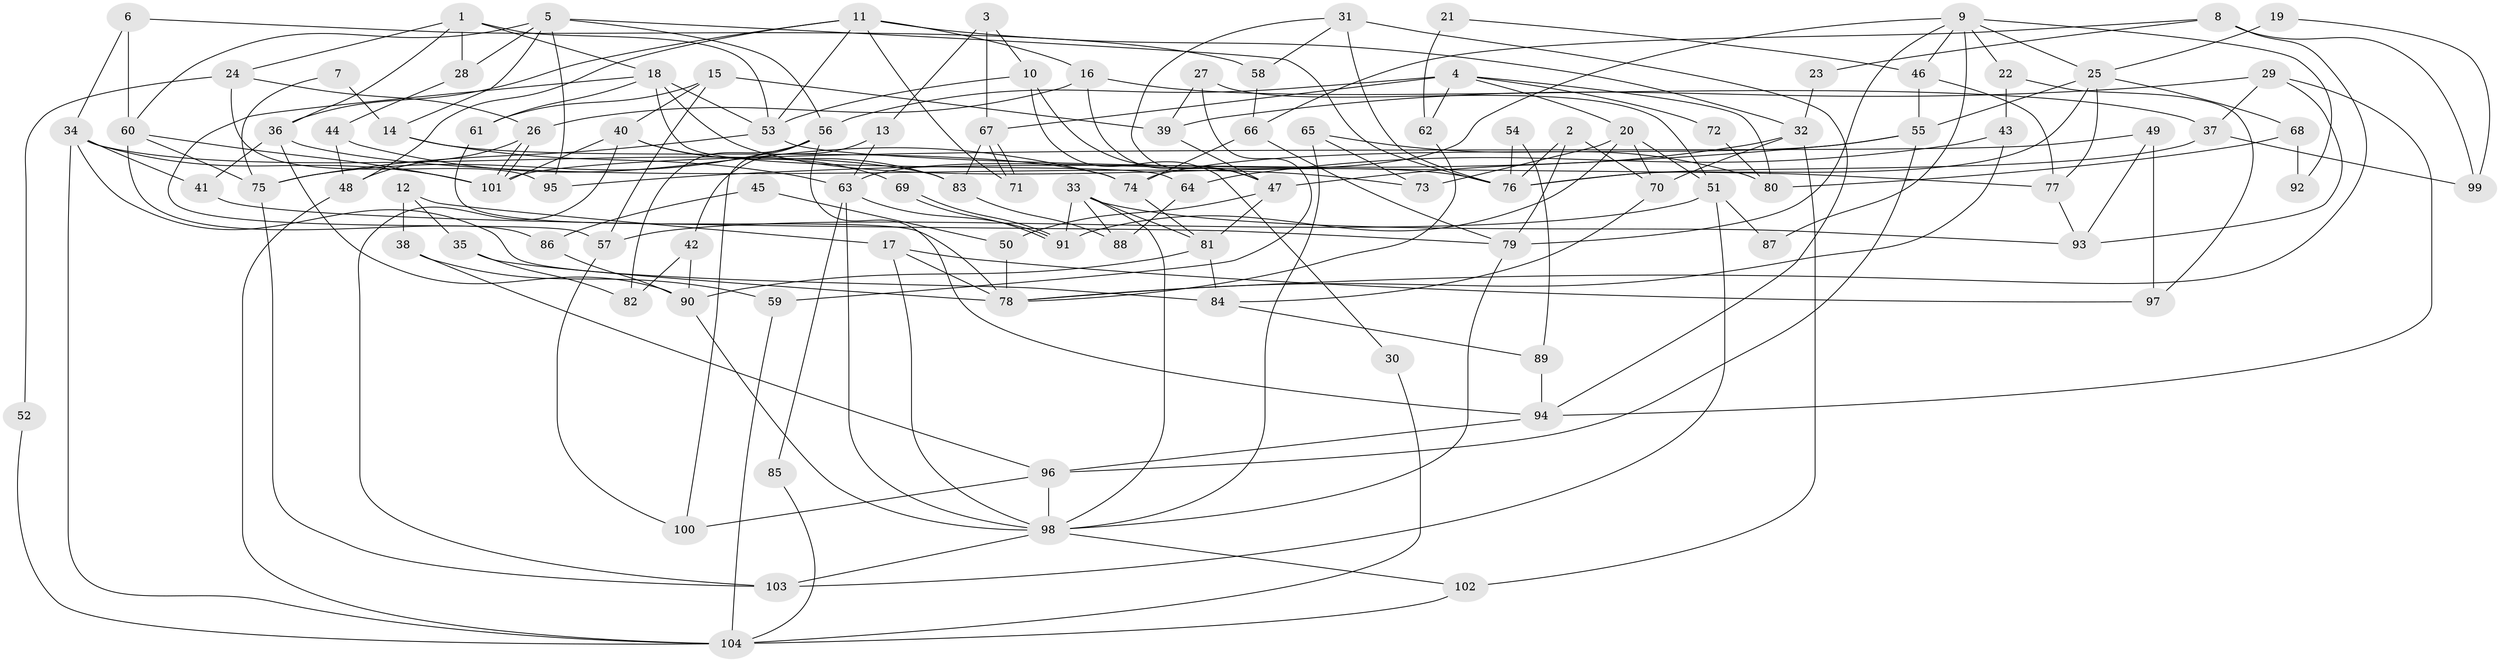 // coarse degree distribution, {9: 0.031746031746031744, 10: 0.015873015873015872, 7: 0.1111111111111111, 4: 0.14285714285714285, 3: 0.2698412698412698, 8: 0.047619047619047616, 13: 0.015873015873015872, 5: 0.1111111111111111, 6: 0.07936507936507936, 2: 0.14285714285714285, 12: 0.031746031746031744}
// Generated by graph-tools (version 1.1) at 2025/50/03/04/25 22:50:52]
// undirected, 104 vertices, 208 edges
graph export_dot {
  node [color=gray90,style=filled];
  1;
  2;
  3;
  4;
  5;
  6;
  7;
  8;
  9;
  10;
  11;
  12;
  13;
  14;
  15;
  16;
  17;
  18;
  19;
  20;
  21;
  22;
  23;
  24;
  25;
  26;
  27;
  28;
  29;
  30;
  31;
  32;
  33;
  34;
  35;
  36;
  37;
  38;
  39;
  40;
  41;
  42;
  43;
  44;
  45;
  46;
  47;
  48;
  49;
  50;
  51;
  52;
  53;
  54;
  55;
  56;
  57;
  58;
  59;
  60;
  61;
  62;
  63;
  64;
  65;
  66;
  67;
  68;
  69;
  70;
  71;
  72;
  73;
  74;
  75;
  76;
  77;
  78;
  79;
  80;
  81;
  82;
  83;
  84;
  85;
  86;
  87;
  88;
  89;
  90;
  91;
  92;
  93;
  94;
  95;
  96;
  97;
  98;
  99;
  100;
  101;
  102;
  103;
  104;
  1 -- 53;
  1 -- 28;
  1 -- 18;
  1 -- 24;
  1 -- 36;
  2 -- 70;
  2 -- 76;
  2 -- 79;
  3 -- 10;
  3 -- 67;
  3 -- 13;
  4 -- 20;
  4 -- 56;
  4 -- 62;
  4 -- 67;
  4 -- 72;
  4 -- 80;
  5 -- 95;
  5 -- 14;
  5 -- 28;
  5 -- 56;
  5 -- 60;
  5 -- 76;
  6 -- 60;
  6 -- 34;
  6 -- 58;
  7 -- 14;
  7 -- 75;
  8 -- 66;
  8 -- 78;
  8 -- 23;
  8 -- 99;
  9 -- 63;
  9 -- 46;
  9 -- 22;
  9 -- 25;
  9 -- 79;
  9 -- 87;
  9 -- 92;
  10 -- 47;
  10 -- 53;
  10 -- 30;
  11 -- 36;
  11 -- 53;
  11 -- 16;
  11 -- 32;
  11 -- 48;
  11 -- 71;
  12 -- 38;
  12 -- 17;
  12 -- 35;
  13 -- 63;
  13 -- 42;
  14 -- 63;
  14 -- 74;
  15 -- 57;
  15 -- 40;
  15 -- 39;
  15 -- 61;
  16 -- 47;
  16 -- 26;
  16 -- 37;
  17 -- 98;
  17 -- 78;
  17 -- 97;
  18 -- 64;
  18 -- 53;
  18 -- 57;
  18 -- 61;
  18 -- 76;
  19 -- 99;
  19 -- 25;
  20 -- 70;
  20 -- 91;
  20 -- 51;
  20 -- 73;
  21 -- 62;
  21 -- 46;
  22 -- 97;
  22 -- 43;
  23 -- 32;
  24 -- 26;
  24 -- 52;
  24 -- 95;
  25 -- 76;
  25 -- 55;
  25 -- 68;
  25 -- 77;
  26 -- 101;
  26 -- 101;
  26 -- 48;
  27 -- 39;
  27 -- 51;
  27 -- 59;
  28 -- 44;
  29 -- 37;
  29 -- 94;
  29 -- 39;
  29 -- 93;
  30 -- 104;
  31 -- 76;
  31 -- 94;
  31 -- 47;
  31 -- 58;
  32 -- 47;
  32 -- 70;
  32 -- 102;
  33 -- 93;
  33 -- 98;
  33 -- 81;
  33 -- 88;
  33 -- 91;
  34 -- 41;
  34 -- 83;
  34 -- 84;
  34 -- 101;
  34 -- 104;
  35 -- 82;
  35 -- 78;
  36 -- 90;
  36 -- 41;
  36 -- 73;
  37 -- 76;
  37 -- 99;
  38 -- 59;
  38 -- 96;
  39 -- 47;
  40 -- 101;
  40 -- 103;
  40 -- 69;
  40 -- 83;
  41 -- 79;
  42 -- 90;
  42 -- 82;
  43 -- 78;
  43 -- 64;
  44 -- 74;
  44 -- 48;
  45 -- 86;
  45 -- 50;
  46 -- 77;
  46 -- 55;
  47 -- 50;
  47 -- 81;
  48 -- 104;
  49 -- 93;
  49 -- 101;
  49 -- 97;
  50 -- 78;
  51 -- 103;
  51 -- 57;
  51 -- 87;
  52 -- 104;
  53 -- 75;
  53 -- 77;
  54 -- 76;
  54 -- 89;
  55 -- 74;
  55 -- 95;
  55 -- 96;
  56 -- 100;
  56 -- 75;
  56 -- 82;
  56 -- 94;
  57 -- 100;
  58 -- 66;
  59 -- 104;
  60 -- 101;
  60 -- 75;
  60 -- 86;
  61 -- 78;
  62 -- 78;
  63 -- 98;
  63 -- 91;
  63 -- 85;
  64 -- 88;
  65 -- 73;
  65 -- 98;
  65 -- 80;
  66 -- 79;
  66 -- 74;
  67 -- 71;
  67 -- 71;
  67 -- 83;
  68 -- 80;
  68 -- 92;
  69 -- 91;
  69 -- 91;
  70 -- 84;
  72 -- 80;
  74 -- 81;
  75 -- 103;
  77 -- 93;
  79 -- 98;
  81 -- 84;
  81 -- 90;
  83 -- 88;
  84 -- 89;
  85 -- 104;
  86 -- 90;
  89 -- 94;
  90 -- 98;
  94 -- 96;
  96 -- 98;
  96 -- 100;
  98 -- 102;
  98 -- 103;
  102 -- 104;
}
